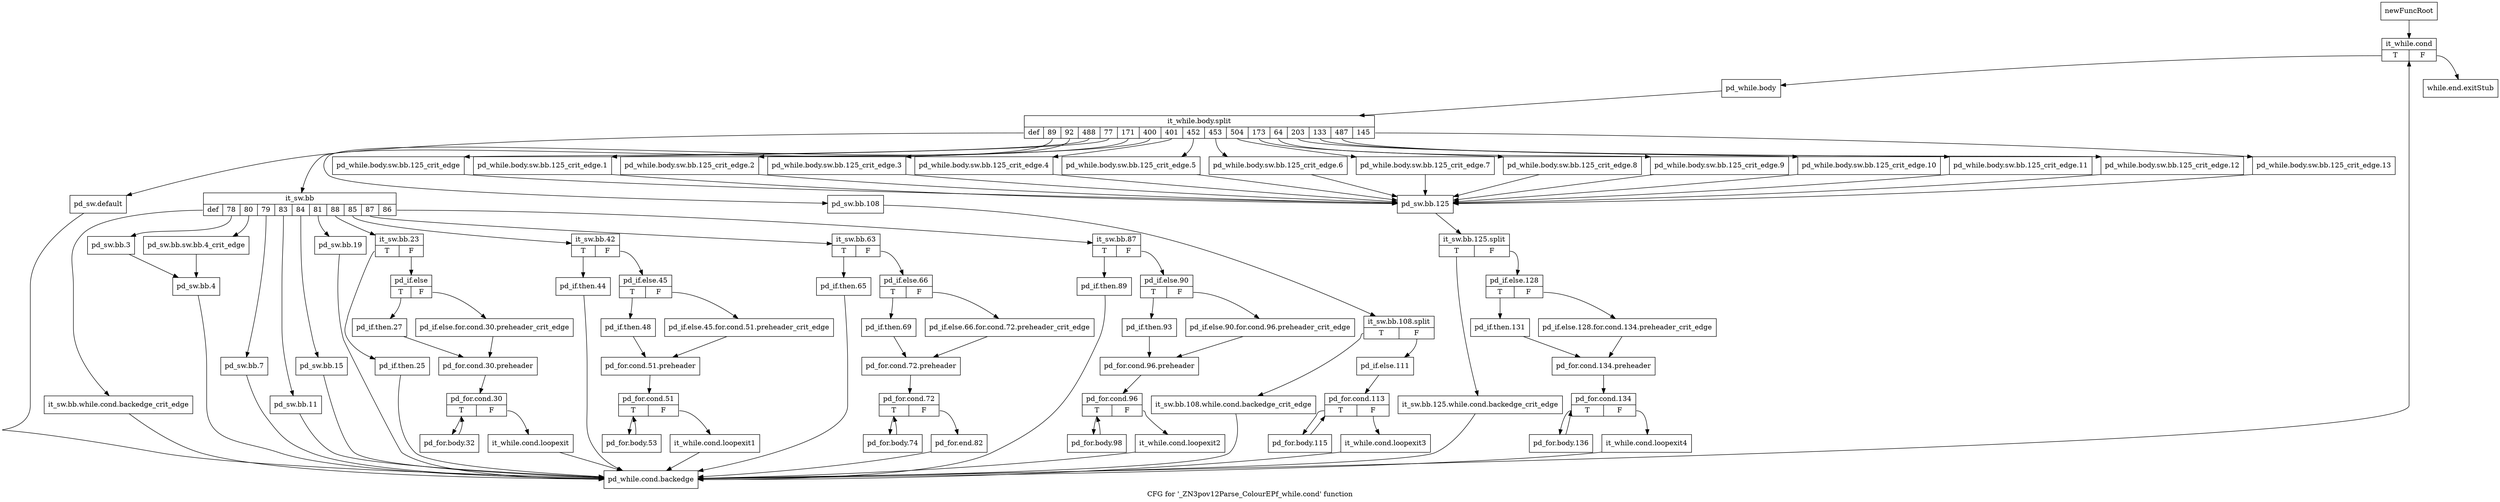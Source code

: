digraph "CFG for '_ZN3pov12Parse_ColourEPf_while.cond' function" {
	label="CFG for '_ZN3pov12Parse_ColourEPf_while.cond' function";

	Node0x23aa4e0 [shape=record,label="{newFuncRoot}"];
	Node0x23aa4e0 -> Node0x23aa580;
	Node0x23aa530 [shape=record,label="{while.end.exitStub}"];
	Node0x23aa580 [shape=record,label="{it_while.cond|{<s0>T|<s1>F}}"];
	Node0x23aa580:s0 -> Node0x23aa5d0;
	Node0x23aa580:s1 -> Node0x23aa530;
	Node0x23aa5d0 [shape=record,label="{pd_while.body}"];
	Node0x23aa5d0 -> Node0x36c3350;
	Node0x36c3350 [shape=record,label="{it_while.body.split|{<s0>def|<s1>89|<s2>92|<s3>488|<s4>77|<s5>171|<s6>400|<s7>401|<s8>452|<s9>453|<s10>504|<s11>173|<s12>64|<s13>203|<s14>133|<s15>487|<s16>145}}"];
	Node0x36c3350:s0 -> Node0x23abd40;
	Node0x36c3350:s1 -> Node0x23aaf30;
	Node0x36c3350:s2 -> Node0x23aad50;
	Node0x36c3350:s3 -> Node0x23aaa30;
	Node0x36c3350:s4 -> Node0x23aa9e0;
	Node0x36c3350:s5 -> Node0x23aa990;
	Node0x36c3350:s6 -> Node0x23aa940;
	Node0x36c3350:s7 -> Node0x23aa8f0;
	Node0x36c3350:s8 -> Node0x23aa8a0;
	Node0x36c3350:s9 -> Node0x23aa850;
	Node0x36c3350:s10 -> Node0x23aa800;
	Node0x36c3350:s11 -> Node0x23aa7b0;
	Node0x36c3350:s12 -> Node0x23aa760;
	Node0x36c3350:s13 -> Node0x23aa710;
	Node0x36c3350:s14 -> Node0x23aa6c0;
	Node0x36c3350:s15 -> Node0x23aa670;
	Node0x36c3350:s16 -> Node0x23aa620;
	Node0x23aa620 [shape=record,label="{pd_while.body.sw.bb.125_crit_edge.13}"];
	Node0x23aa620 -> Node0x23aaa80;
	Node0x23aa670 [shape=record,label="{pd_while.body.sw.bb.125_crit_edge.12}"];
	Node0x23aa670 -> Node0x23aaa80;
	Node0x23aa6c0 [shape=record,label="{pd_while.body.sw.bb.125_crit_edge.11}"];
	Node0x23aa6c0 -> Node0x23aaa80;
	Node0x23aa710 [shape=record,label="{pd_while.body.sw.bb.125_crit_edge.10}"];
	Node0x23aa710 -> Node0x23aaa80;
	Node0x23aa760 [shape=record,label="{pd_while.body.sw.bb.125_crit_edge.9}"];
	Node0x23aa760 -> Node0x23aaa80;
	Node0x23aa7b0 [shape=record,label="{pd_while.body.sw.bb.125_crit_edge.8}"];
	Node0x23aa7b0 -> Node0x23aaa80;
	Node0x23aa800 [shape=record,label="{pd_while.body.sw.bb.125_crit_edge.7}"];
	Node0x23aa800 -> Node0x23aaa80;
	Node0x23aa850 [shape=record,label="{pd_while.body.sw.bb.125_crit_edge.6}"];
	Node0x23aa850 -> Node0x23aaa80;
	Node0x23aa8a0 [shape=record,label="{pd_while.body.sw.bb.125_crit_edge.5}"];
	Node0x23aa8a0 -> Node0x23aaa80;
	Node0x23aa8f0 [shape=record,label="{pd_while.body.sw.bb.125_crit_edge.4}"];
	Node0x23aa8f0 -> Node0x23aaa80;
	Node0x23aa940 [shape=record,label="{pd_while.body.sw.bb.125_crit_edge.3}"];
	Node0x23aa940 -> Node0x23aaa80;
	Node0x23aa990 [shape=record,label="{pd_while.body.sw.bb.125_crit_edge.2}"];
	Node0x23aa990 -> Node0x23aaa80;
	Node0x23aa9e0 [shape=record,label="{pd_while.body.sw.bb.125_crit_edge.1}"];
	Node0x23aa9e0 -> Node0x23aaa80;
	Node0x23aaa30 [shape=record,label="{pd_while.body.sw.bb.125_crit_edge}"];
	Node0x23aaa30 -> Node0x23aaa80;
	Node0x23aaa80 [shape=record,label="{pd_sw.bb.125}"];
	Node0x23aaa80 -> Node0x36c15f0;
	Node0x36c15f0 [shape=record,label="{it_sw.bb.125.split|{<s0>T|<s1>F}}"];
	Node0x36c15f0:s0 -> Node0x23aad00;
	Node0x36c15f0:s1 -> Node0x23aaad0;
	Node0x23aaad0 [shape=record,label="{pd_if.else.128|{<s0>T|<s1>F}}"];
	Node0x23aaad0:s0 -> Node0x23aab70;
	Node0x23aaad0:s1 -> Node0x23aab20;
	Node0x23aab20 [shape=record,label="{pd_if.else.128.for.cond.134.preheader_crit_edge}"];
	Node0x23aab20 -> Node0x23aabc0;
	Node0x23aab70 [shape=record,label="{pd_if.then.131}"];
	Node0x23aab70 -> Node0x23aabc0;
	Node0x23aabc0 [shape=record,label="{pd_for.cond.134.preheader}"];
	Node0x23aabc0 -> Node0x23aac10;
	Node0x23aac10 [shape=record,label="{pd_for.cond.134|{<s0>T|<s1>F}}"];
	Node0x23aac10:s0 -> Node0x23aacb0;
	Node0x23aac10:s1 -> Node0x23aac60;
	Node0x23aac60 [shape=record,label="{it_while.cond.loopexit4}"];
	Node0x23aac60 -> Node0x23abd90;
	Node0x23aacb0 [shape=record,label="{pd_for.body.136}"];
	Node0x23aacb0 -> Node0x23aac10;
	Node0x23aad00 [shape=record,label="{it_sw.bb.125.while.cond.backedge_crit_edge}"];
	Node0x23aad00 -> Node0x23abd90;
	Node0x23aad50 [shape=record,label="{pd_sw.bb.108}"];
	Node0x23aad50 -> Node0x36c17a0;
	Node0x36c17a0 [shape=record,label="{it_sw.bb.108.split|{<s0>T|<s1>F}}"];
	Node0x36c17a0:s0 -> Node0x23aaee0;
	Node0x36c17a0:s1 -> Node0x23aada0;
	Node0x23aada0 [shape=record,label="{pd_if.else.111}"];
	Node0x23aada0 -> Node0x23aadf0;
	Node0x23aadf0 [shape=record,label="{pd_for.cond.113|{<s0>T|<s1>F}}"];
	Node0x23aadf0:s0 -> Node0x23aae90;
	Node0x23aadf0:s1 -> Node0x23aae40;
	Node0x23aae40 [shape=record,label="{it_while.cond.loopexit3}"];
	Node0x23aae40 -> Node0x23abd90;
	Node0x23aae90 [shape=record,label="{pd_for.body.115}"];
	Node0x23aae90 -> Node0x23aadf0;
	Node0x23aaee0 [shape=record,label="{it_sw.bb.108.while.cond.backedge_crit_edge}"];
	Node0x23aaee0 -> Node0x23abd90;
	Node0x23aaf30 [shape=record,label="{it_sw.bb|{<s0>def|<s1>78|<s2>80|<s3>79|<s4>83|<s5>84|<s6>81|<s7>88|<s8>85|<s9>87|<s10>86}}"];
	Node0x23aaf30:s0 -> Node0x23abcf0;
	Node0x23aaf30:s1 -> Node0x23abc50;
	Node0x23aaf30:s2 -> Node0x23abc00;
	Node0x23aaf30:s3 -> Node0x23abbb0;
	Node0x23aaf30:s4 -> Node0x23abb60;
	Node0x23aaf30:s5 -> Node0x23abb10;
	Node0x23aaf30:s6 -> Node0x23abac0;
	Node0x23aaf30:s7 -> Node0x23ab7f0;
	Node0x23aaf30:s8 -> Node0x23ab520;
	Node0x23aaf30:s9 -> Node0x23ab250;
	Node0x23aaf30:s10 -> Node0x23aaf80;
	Node0x23aaf80 [shape=record,label="{it_sw.bb.87|{<s0>T|<s1>F}}"];
	Node0x23aaf80:s0 -> Node0x23ab200;
	Node0x23aaf80:s1 -> Node0x23aafd0;
	Node0x23aafd0 [shape=record,label="{pd_if.else.90|{<s0>T|<s1>F}}"];
	Node0x23aafd0:s0 -> Node0x23ab070;
	Node0x23aafd0:s1 -> Node0x23ab020;
	Node0x23ab020 [shape=record,label="{pd_if.else.90.for.cond.96.preheader_crit_edge}"];
	Node0x23ab020 -> Node0x23ab0c0;
	Node0x23ab070 [shape=record,label="{pd_if.then.93}"];
	Node0x23ab070 -> Node0x23ab0c0;
	Node0x23ab0c0 [shape=record,label="{pd_for.cond.96.preheader}"];
	Node0x23ab0c0 -> Node0x23ab110;
	Node0x23ab110 [shape=record,label="{pd_for.cond.96|{<s0>T|<s1>F}}"];
	Node0x23ab110:s0 -> Node0x23ab1b0;
	Node0x23ab110:s1 -> Node0x23ab160;
	Node0x23ab160 [shape=record,label="{it_while.cond.loopexit2}"];
	Node0x23ab160 -> Node0x23abd90;
	Node0x23ab1b0 [shape=record,label="{pd_for.body.98}"];
	Node0x23ab1b0 -> Node0x23ab110;
	Node0x23ab200 [shape=record,label="{pd_if.then.89}"];
	Node0x23ab200 -> Node0x23abd90;
	Node0x23ab250 [shape=record,label="{it_sw.bb.63|{<s0>T|<s1>F}}"];
	Node0x23ab250:s0 -> Node0x23ab4d0;
	Node0x23ab250:s1 -> Node0x23ab2a0;
	Node0x23ab2a0 [shape=record,label="{pd_if.else.66|{<s0>T|<s1>F}}"];
	Node0x23ab2a0:s0 -> Node0x23ab340;
	Node0x23ab2a0:s1 -> Node0x23ab2f0;
	Node0x23ab2f0 [shape=record,label="{pd_if.else.66.for.cond.72.preheader_crit_edge}"];
	Node0x23ab2f0 -> Node0x23ab390;
	Node0x23ab340 [shape=record,label="{pd_if.then.69}"];
	Node0x23ab340 -> Node0x23ab390;
	Node0x23ab390 [shape=record,label="{pd_for.cond.72.preheader}"];
	Node0x23ab390 -> Node0x23ab3e0;
	Node0x23ab3e0 [shape=record,label="{pd_for.cond.72|{<s0>T|<s1>F}}"];
	Node0x23ab3e0:s0 -> Node0x23ab480;
	Node0x23ab3e0:s1 -> Node0x23ab430;
	Node0x23ab430 [shape=record,label="{pd_for.end.82}"];
	Node0x23ab430 -> Node0x23abd90;
	Node0x23ab480 [shape=record,label="{pd_for.body.74}"];
	Node0x23ab480 -> Node0x23ab3e0;
	Node0x23ab4d0 [shape=record,label="{pd_if.then.65}"];
	Node0x23ab4d0 -> Node0x23abd90;
	Node0x23ab520 [shape=record,label="{it_sw.bb.42|{<s0>T|<s1>F}}"];
	Node0x23ab520:s0 -> Node0x23ab7a0;
	Node0x23ab520:s1 -> Node0x23ab570;
	Node0x23ab570 [shape=record,label="{pd_if.else.45|{<s0>T|<s1>F}}"];
	Node0x23ab570:s0 -> Node0x23ab610;
	Node0x23ab570:s1 -> Node0x23ab5c0;
	Node0x23ab5c0 [shape=record,label="{pd_if.else.45.for.cond.51.preheader_crit_edge}"];
	Node0x23ab5c0 -> Node0x23ab660;
	Node0x23ab610 [shape=record,label="{pd_if.then.48}"];
	Node0x23ab610 -> Node0x23ab660;
	Node0x23ab660 [shape=record,label="{pd_for.cond.51.preheader}"];
	Node0x23ab660 -> Node0x23ab6b0;
	Node0x23ab6b0 [shape=record,label="{pd_for.cond.51|{<s0>T|<s1>F}}"];
	Node0x23ab6b0:s0 -> Node0x23ab750;
	Node0x23ab6b0:s1 -> Node0x23ab700;
	Node0x23ab700 [shape=record,label="{it_while.cond.loopexit1}"];
	Node0x23ab700 -> Node0x23abd90;
	Node0x23ab750 [shape=record,label="{pd_for.body.53}"];
	Node0x23ab750 -> Node0x23ab6b0;
	Node0x23ab7a0 [shape=record,label="{pd_if.then.44}"];
	Node0x23ab7a0 -> Node0x23abd90;
	Node0x23ab7f0 [shape=record,label="{it_sw.bb.23|{<s0>T|<s1>F}}"];
	Node0x23ab7f0:s0 -> Node0x23aba70;
	Node0x23ab7f0:s1 -> Node0x23ab840;
	Node0x23ab840 [shape=record,label="{pd_if.else|{<s0>T|<s1>F}}"];
	Node0x23ab840:s0 -> Node0x23ab8e0;
	Node0x23ab840:s1 -> Node0x23ab890;
	Node0x23ab890 [shape=record,label="{pd_if.else.for.cond.30.preheader_crit_edge}"];
	Node0x23ab890 -> Node0x23ab930;
	Node0x23ab8e0 [shape=record,label="{pd_if.then.27}"];
	Node0x23ab8e0 -> Node0x23ab930;
	Node0x23ab930 [shape=record,label="{pd_for.cond.30.preheader}"];
	Node0x23ab930 -> Node0x23ab980;
	Node0x23ab980 [shape=record,label="{pd_for.cond.30|{<s0>T|<s1>F}}"];
	Node0x23ab980:s0 -> Node0x23aba20;
	Node0x23ab980:s1 -> Node0x23ab9d0;
	Node0x23ab9d0 [shape=record,label="{it_while.cond.loopexit}"];
	Node0x23ab9d0 -> Node0x23abd90;
	Node0x23aba20 [shape=record,label="{pd_for.body.32}"];
	Node0x23aba20 -> Node0x23ab980;
	Node0x23aba70 [shape=record,label="{pd_if.then.25}"];
	Node0x23aba70 -> Node0x23abd90;
	Node0x23abac0 [shape=record,label="{pd_sw.bb.19}"];
	Node0x23abac0 -> Node0x23abd90;
	Node0x23abb10 [shape=record,label="{pd_sw.bb.15}"];
	Node0x23abb10 -> Node0x23abd90;
	Node0x23abb60 [shape=record,label="{pd_sw.bb.11}"];
	Node0x23abb60 -> Node0x23abd90;
	Node0x23abbb0 [shape=record,label="{pd_sw.bb.7}"];
	Node0x23abbb0 -> Node0x23abd90;
	Node0x23abc00 [shape=record,label="{pd_sw.bb.sw.bb.4_crit_edge}"];
	Node0x23abc00 -> Node0x23abca0;
	Node0x23abc50 [shape=record,label="{pd_sw.bb.3}"];
	Node0x23abc50 -> Node0x23abca0;
	Node0x23abca0 [shape=record,label="{pd_sw.bb.4}"];
	Node0x23abca0 -> Node0x23abd90;
	Node0x23abcf0 [shape=record,label="{it_sw.bb.while.cond.backedge_crit_edge}"];
	Node0x23abcf0 -> Node0x23abd90;
	Node0x23abd40 [shape=record,label="{pd_sw.default}"];
	Node0x23abd40 -> Node0x23abd90;
	Node0x23abd90 [shape=record,label="{pd_while.cond.backedge}"];
	Node0x23abd90 -> Node0x23aa580;
}

